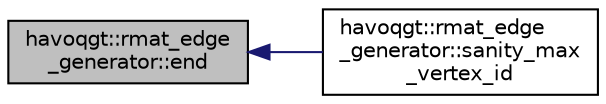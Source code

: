 digraph "havoqgt::rmat_edge_generator::end"
{
  edge [fontname="Helvetica",fontsize="10",labelfontname="Helvetica",labelfontsize="10"];
  node [fontname="Helvetica",fontsize="10",shape=record];
  rankdir="LR";
  Node1 [label="havoqgt::rmat_edge\l_generator::end",height=0.2,width=0.4,color="black", fillcolor="grey75", style="filled", fontcolor="black"];
  Node1 -> Node2 [dir="back",color="midnightblue",fontsize="10",style="solid",fontname="Helvetica"];
  Node2 [label="havoqgt::rmat_edge\l_generator::sanity_max\l_vertex_id",height=0.2,width=0.4,color="black", fillcolor="white", style="filled",URL="$classhavoqgt_1_1rmat__edge__generator.html#aa96b6b24dd1bfe2ae0f8d2eea3d04d05"];
}
